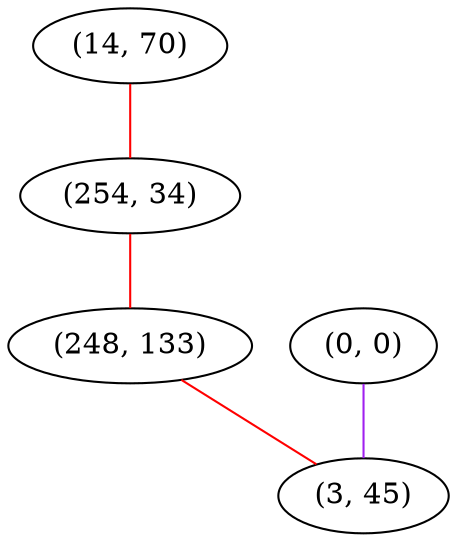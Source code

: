 graph "" {
"(14, 70)";
"(254, 34)";
"(248, 133)";
"(0, 0)";
"(3, 45)";
"(14, 70)" -- "(254, 34)"  [color=red, key=0, weight=1];
"(254, 34)" -- "(248, 133)"  [color=red, key=0, weight=1];
"(248, 133)" -- "(3, 45)"  [color=red, key=0, weight=1];
"(0, 0)" -- "(3, 45)"  [color=purple, key=0, weight=4];
}
